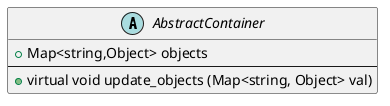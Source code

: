 /'
 '  UML include file for AbstractContainer
 '/

@startuml
abstract class AbstractContainer {
   +Map<string,Object> objects
   ----
   +virtual void update_objects (Map<string, Object> val)
}
@enduml
